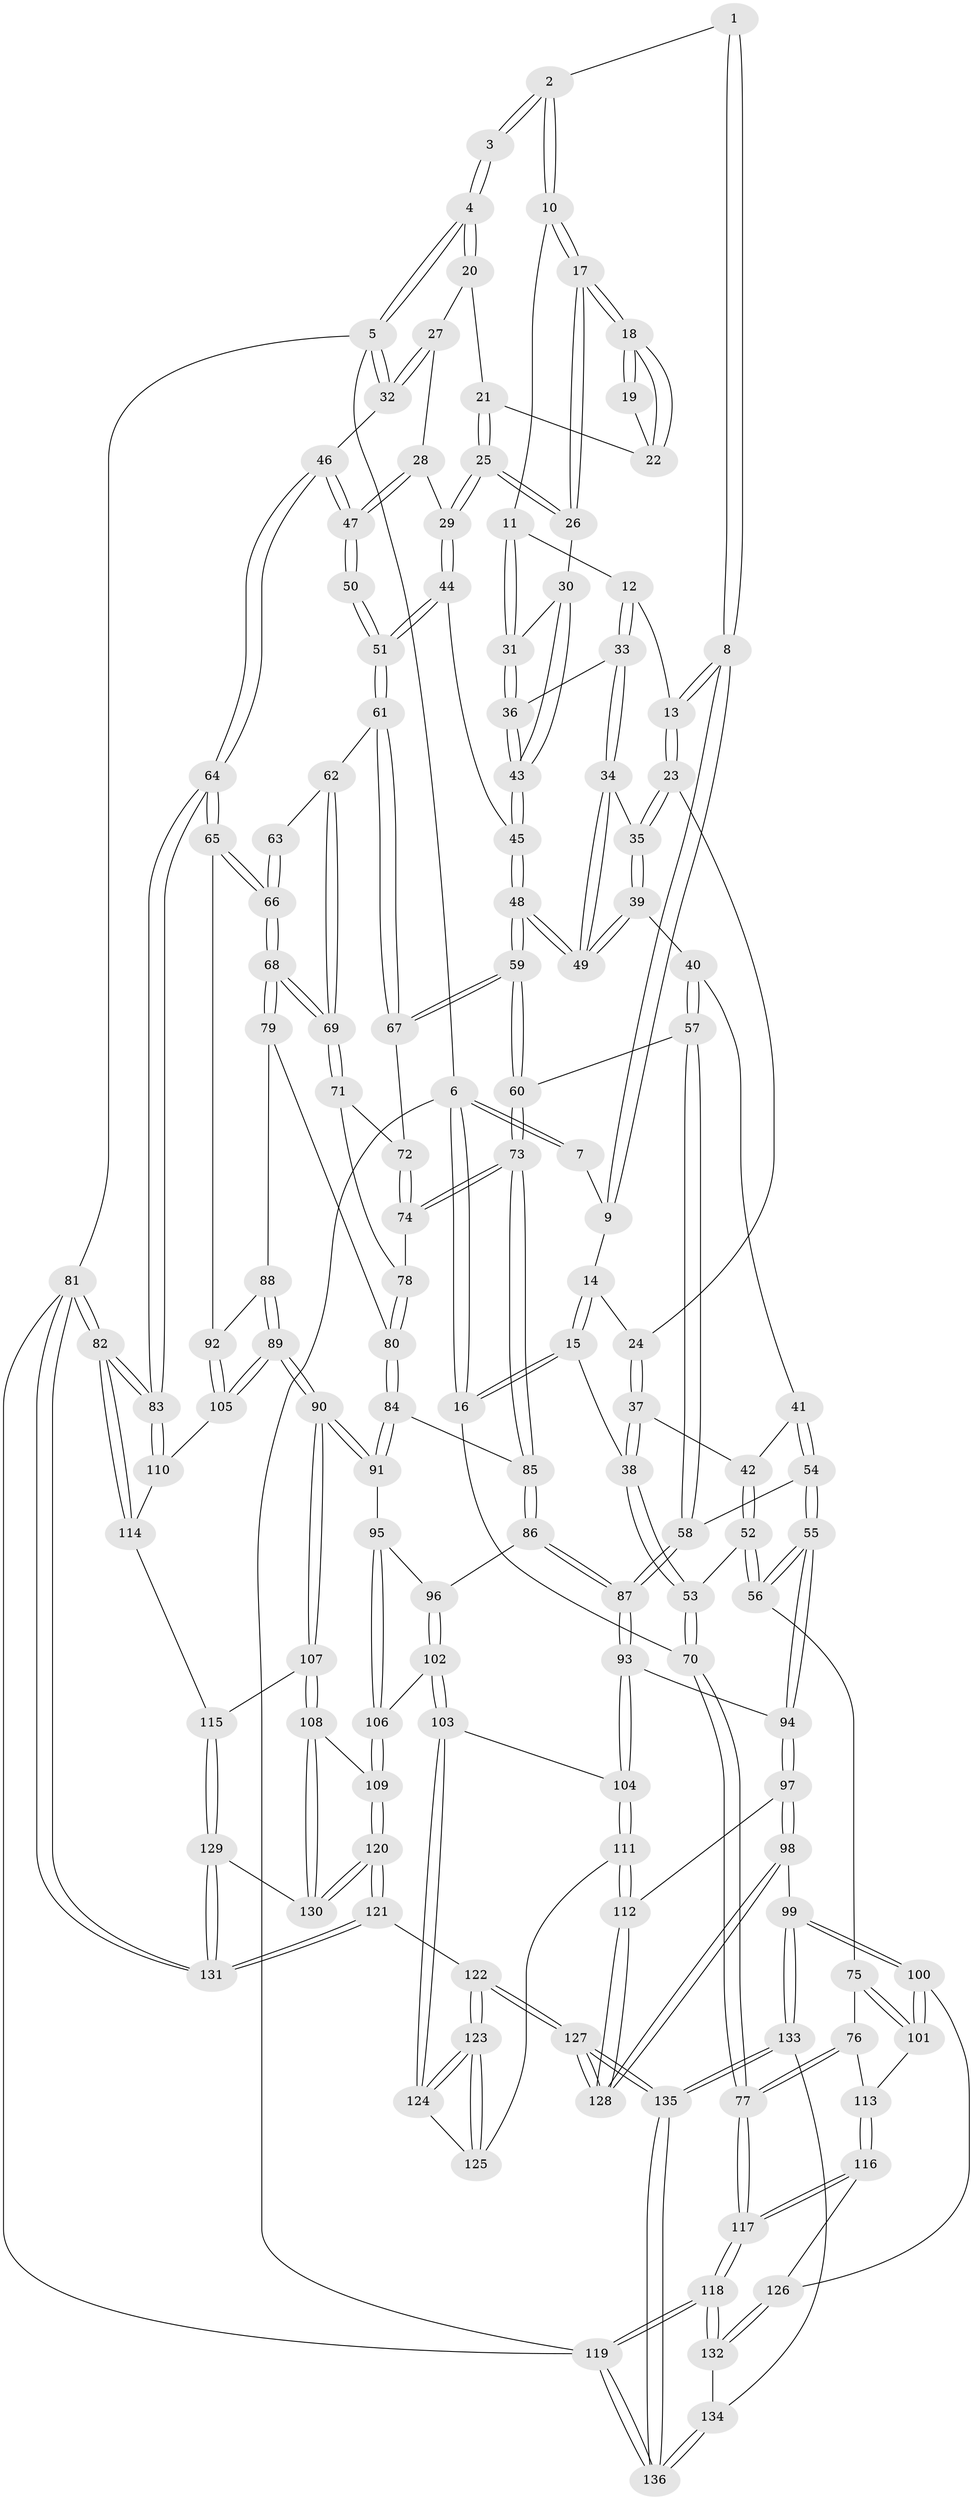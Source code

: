 // Generated by graph-tools (version 1.1) at 2025/17/03/09/25 04:17:07]
// undirected, 136 vertices, 337 edges
graph export_dot {
graph [start="1"]
  node [color=gray90,style=filled];
  1 [pos="+0.4905543065287993+0"];
  2 [pos="+0.7542158761325708+0"];
  3 [pos="+1+0"];
  4 [pos="+1+0"];
  5 [pos="+1+0"];
  6 [pos="+0+0"];
  7 [pos="+0.24771810499069302+0"];
  8 [pos="+0.4902901135552193+0.02645099104093082"];
  9 [pos="+0.2919845174732942+0.0378201932906613"];
  10 [pos="+0.7093031674352412+0.06043736781535177"];
  11 [pos="+0.6605128295362263+0.08942208481938956"];
  12 [pos="+0.5906140313895619+0.08681410991010935"];
  13 [pos="+0.4921936939662305+0.0347528827022159"];
  14 [pos="+0.2761414964627256+0.07142122536309968"];
  15 [pos="+0+0.10277428410259264"];
  16 [pos="+0+0"];
  17 [pos="+0.8076057861447928+0.11421990735298773"];
  18 [pos="+0.8220221782945812+0.09970828125509687"];
  19 [pos="+0.9739891805064023+0"];
  20 [pos="+0.9643501464982647+0.1344300136291847"];
  21 [pos="+0.9471811566278637+0.12829882664086717"];
  22 [pos="+0.9415260304504737+0.10995320184974727"];
  23 [pos="+0.45260205669962533+0.10973522217940936"];
  24 [pos="+0.32905725548898246+0.14921434969319092"];
  25 [pos="+0.8682428503469581+0.2221224011353879"];
  26 [pos="+0.8130644038925239+0.14869534925528208"];
  27 [pos="+0.9789639574764322+0.1416012206895112"];
  28 [pos="+0.9633696016137075+0.2375059710846227"];
  29 [pos="+0.8733504217666899+0.24341302200519077"];
  30 [pos="+0.7626648025340899+0.17832281045016862"];
  31 [pos="+0.6822026642859855+0.1821457604800904"];
  32 [pos="+1+0.17934191419555975"];
  33 [pos="+0.5859319841888485+0.24223148950592763"];
  34 [pos="+0.5829709552049702+0.24805418391735487"];
  35 [pos="+0.4690917917053422+0.18940429725657595"];
  36 [pos="+0.6818372410306948+0.18325497190019419"];
  37 [pos="+0.317444233971099+0.1742442277078611"];
  38 [pos="+0.16787547245108517+0.2748355436233067"];
  39 [pos="+0.41973503796869616+0.2823829433031569"];
  40 [pos="+0.40657114361217883+0.2876025000451717"];
  41 [pos="+0.4037299822495213+0.28775231535211676"];
  42 [pos="+0.401863170031814+0.2875277579442183"];
  43 [pos="+0.7218721708922043+0.2804110007618701"];
  44 [pos="+0.8568026871083435+0.287342463111999"];
  45 [pos="+0.7231853655418379+0.2932980585380656"];
  46 [pos="+1+0.26318666004384533"];
  47 [pos="+1+0.27101667160961884"];
  48 [pos="+0.6129770720099517+0.38737595709004796"];
  49 [pos="+0.6045169383734592+0.37296215024667445"];
  50 [pos="+0.9941476553733195+0.33154136144650853"];
  51 [pos="+0.8597556027496365+0.2966314812379769"];
  52 [pos="+0.2219163448396264+0.3633911750332547"];
  53 [pos="+0.1883840322385386+0.33100333215984806"];
  54 [pos="+0.35212373439385714+0.5293395850363589"];
  55 [pos="+0.31450645601906463+0.5424949897757294"];
  56 [pos="+0.291025905408873+0.5327573189554616"];
  57 [pos="+0.4592984629202972+0.4913636487944128"];
  58 [pos="+0.4160036015057869+0.5131213865176942"];
  59 [pos="+0.6129148528031091+0.4067056207228196"];
  60 [pos="+0.6062264994971435+0.45200177253904217"];
  61 [pos="+0.8631942934753536+0.3481631966126504"];
  62 [pos="+0.927667711271729+0.3792177867768611"];
  63 [pos="+0.9714082001273145+0.36627604652022366"];
  64 [pos="+1+0.563316133996956"];
  65 [pos="+1+0.5579024146018521"];
  66 [pos="+1+0.5461683095890871"];
  67 [pos="+0.8533580878754465+0.3720281618641"];
  68 [pos="+1+0.5442754481798222"];
  69 [pos="+1+0.5128745187275223"];
  70 [pos="+0+0.5607271841812098"];
  71 [pos="+0.8805153053615521+0.4819672506785278"];
  72 [pos="+0.8502645537384392+0.40587441786895206"];
  73 [pos="+0.6372146449629335+0.4916917770150619"];
  74 [pos="+0.6808208155411949+0.4944663483064701"];
  75 [pos="+0.17979721913458416+0.5861230532056426"];
  76 [pos="+0+0.5882819625099134"];
  77 [pos="+0+0.5679624687310874"];
  78 [pos="+0.8140545906977878+0.5364008055271042"];
  79 [pos="+0.8638150101133433+0.6049945727465387"];
  80 [pos="+0.8257804475549705+0.5717029611845102"];
  81 [pos="+1+1"];
  82 [pos="+1+1"];
  83 [pos="+1+0.8800809440203377"];
  84 [pos="+0.7630550914454511+0.6511664516997481"];
  85 [pos="+0.6384266502418477+0.5108185984494398"];
  86 [pos="+0.6152905564210353+0.6187248368129914"];
  87 [pos="+0.527633027148549+0.6744926646149259"];
  88 [pos="+0.8628916553754271+0.6449668593627524"];
  89 [pos="+0.8489434845501278+0.7154117797446806"];
  90 [pos="+0.8291475330947418+0.7242169405506571"];
  91 [pos="+0.7682140421500839+0.6853924737449371"];
  92 [pos="+1+0.63897707329636"];
  93 [pos="+0.5207865165725792+0.6865916315458797"];
  94 [pos="+0.3422109805262616+0.6468970057346953"];
  95 [pos="+0.760067890511987+0.6882175608047689"];
  96 [pos="+0.6300921384223335+0.6494713635993851"];
  97 [pos="+0.34482456696014996+0.7608511078693804"];
  98 [pos="+0.24013810789441478+0.836106041531151"];
  99 [pos="+0.2328081335387524+0.8396401766949513"];
  100 [pos="+0.2065145988938919+0.8333363721056688"];
  101 [pos="+0.17084141950623125+0.7821108351103668"];
  102 [pos="+0.649664369349872+0.7699621132840765"];
  103 [pos="+0.6097253283229482+0.7848274968247609"];
  104 [pos="+0.5187347193530294+0.7317690816106006"];
  105 [pos="+0.9102764337571407+0.7241973056378964"];
  106 [pos="+0.6535529869793213+0.771208854025197"];
  107 [pos="+0.8092097748015815+0.794305189792777"];
  108 [pos="+0.7871411710265455+0.8171495285442832"];
  109 [pos="+0.6866522976253246+0.8025570691241734"];
  110 [pos="+0.9173338308723561+0.7348633973286067"];
  111 [pos="+0.44253243352446103+0.790084746561131"];
  112 [pos="+0.41586650039445977+0.799064041480319"];
  113 [pos="+0.07733842849789917+0.7500057724327964"];
  114 [pos="+0.9385897001554178+0.8213815621559136"];
  115 [pos="+0.8901813844370499+0.8374491854836028"];
  116 [pos="+0.021628735941741122+0.8502624216640658"];
  117 [pos="+0+0.9813527863694275"];
  118 [pos="+0+1"];
  119 [pos="+0+1"];
  120 [pos="+0.6651503100637304+1"];
  121 [pos="+0.6282767617588264+1"];
  122 [pos="+0.5513340326846667+1"];
  123 [pos="+0.5681220299136555+0.9257354365010996"];
  124 [pos="+0.5892221499025222+0.8215628828055236"];
  125 [pos="+0.5003128393947751+0.8166101259350879"];
  126 [pos="+0.1406186108980384+0.874730674679798"];
  127 [pos="+0.540816455032666+1"];
  128 [pos="+0.458429578249018+0.9775490031024653"];
  129 [pos="+0.8766867949312239+0.9063673710396307"];
  130 [pos="+0.7902728110787416+0.8876089448608994"];
  131 [pos="+1+1"];
  132 [pos="+0.13817819657032263+0.8804247027706754"];
  133 [pos="+0.24441806460213159+0.8984347652965123"];
  134 [pos="+0.1238031381443058+1"];
  135 [pos="+0.47015904719874424+1"];
  136 [pos="+0.009606571031897602+1"];
  1 -- 2;
  1 -- 8;
  1 -- 8;
  2 -- 3;
  2 -- 3;
  2 -- 10;
  2 -- 10;
  3 -- 4;
  3 -- 4;
  4 -- 5;
  4 -- 5;
  4 -- 20;
  4 -- 20;
  5 -- 6;
  5 -- 32;
  5 -- 32;
  5 -- 81;
  6 -- 7;
  6 -- 7;
  6 -- 16;
  6 -- 16;
  6 -- 119;
  7 -- 9;
  8 -- 9;
  8 -- 9;
  8 -- 13;
  8 -- 13;
  9 -- 14;
  10 -- 11;
  10 -- 17;
  10 -- 17;
  11 -- 12;
  11 -- 31;
  11 -- 31;
  12 -- 13;
  12 -- 33;
  12 -- 33;
  13 -- 23;
  13 -- 23;
  14 -- 15;
  14 -- 15;
  14 -- 24;
  15 -- 16;
  15 -- 16;
  15 -- 38;
  16 -- 70;
  17 -- 18;
  17 -- 18;
  17 -- 26;
  17 -- 26;
  18 -- 19;
  18 -- 19;
  18 -- 22;
  18 -- 22;
  19 -- 22;
  20 -- 21;
  20 -- 27;
  21 -- 22;
  21 -- 25;
  21 -- 25;
  23 -- 24;
  23 -- 35;
  23 -- 35;
  24 -- 37;
  24 -- 37;
  25 -- 26;
  25 -- 26;
  25 -- 29;
  25 -- 29;
  26 -- 30;
  27 -- 28;
  27 -- 32;
  27 -- 32;
  28 -- 29;
  28 -- 47;
  28 -- 47;
  29 -- 44;
  29 -- 44;
  30 -- 31;
  30 -- 43;
  30 -- 43;
  31 -- 36;
  31 -- 36;
  32 -- 46;
  33 -- 34;
  33 -- 34;
  33 -- 36;
  34 -- 35;
  34 -- 49;
  34 -- 49;
  35 -- 39;
  35 -- 39;
  36 -- 43;
  36 -- 43;
  37 -- 38;
  37 -- 38;
  37 -- 42;
  38 -- 53;
  38 -- 53;
  39 -- 40;
  39 -- 49;
  39 -- 49;
  40 -- 41;
  40 -- 57;
  40 -- 57;
  41 -- 42;
  41 -- 54;
  41 -- 54;
  42 -- 52;
  42 -- 52;
  43 -- 45;
  43 -- 45;
  44 -- 45;
  44 -- 51;
  44 -- 51;
  45 -- 48;
  45 -- 48;
  46 -- 47;
  46 -- 47;
  46 -- 64;
  46 -- 64;
  47 -- 50;
  47 -- 50;
  48 -- 49;
  48 -- 49;
  48 -- 59;
  48 -- 59;
  50 -- 51;
  50 -- 51;
  51 -- 61;
  51 -- 61;
  52 -- 53;
  52 -- 56;
  52 -- 56;
  53 -- 70;
  53 -- 70;
  54 -- 55;
  54 -- 55;
  54 -- 58;
  55 -- 56;
  55 -- 56;
  55 -- 94;
  55 -- 94;
  56 -- 75;
  57 -- 58;
  57 -- 58;
  57 -- 60;
  58 -- 87;
  58 -- 87;
  59 -- 60;
  59 -- 60;
  59 -- 67;
  59 -- 67;
  60 -- 73;
  60 -- 73;
  61 -- 62;
  61 -- 67;
  61 -- 67;
  62 -- 63;
  62 -- 69;
  62 -- 69;
  63 -- 66;
  63 -- 66;
  64 -- 65;
  64 -- 65;
  64 -- 83;
  64 -- 83;
  65 -- 66;
  65 -- 66;
  65 -- 92;
  66 -- 68;
  66 -- 68;
  67 -- 72;
  68 -- 69;
  68 -- 69;
  68 -- 79;
  68 -- 79;
  69 -- 71;
  69 -- 71;
  70 -- 77;
  70 -- 77;
  71 -- 72;
  71 -- 78;
  72 -- 74;
  72 -- 74;
  73 -- 74;
  73 -- 74;
  73 -- 85;
  73 -- 85;
  74 -- 78;
  75 -- 76;
  75 -- 101;
  75 -- 101;
  76 -- 77;
  76 -- 77;
  76 -- 113;
  77 -- 117;
  77 -- 117;
  78 -- 80;
  78 -- 80;
  79 -- 80;
  79 -- 88;
  80 -- 84;
  80 -- 84;
  81 -- 82;
  81 -- 82;
  81 -- 131;
  81 -- 131;
  81 -- 119;
  82 -- 83;
  82 -- 83;
  82 -- 114;
  82 -- 114;
  83 -- 110;
  83 -- 110;
  84 -- 85;
  84 -- 91;
  84 -- 91;
  85 -- 86;
  85 -- 86;
  86 -- 87;
  86 -- 87;
  86 -- 96;
  87 -- 93;
  87 -- 93;
  88 -- 89;
  88 -- 89;
  88 -- 92;
  89 -- 90;
  89 -- 90;
  89 -- 105;
  89 -- 105;
  90 -- 91;
  90 -- 91;
  90 -- 107;
  90 -- 107;
  91 -- 95;
  92 -- 105;
  92 -- 105;
  93 -- 94;
  93 -- 104;
  93 -- 104;
  94 -- 97;
  94 -- 97;
  95 -- 96;
  95 -- 106;
  95 -- 106;
  96 -- 102;
  96 -- 102;
  97 -- 98;
  97 -- 98;
  97 -- 112;
  98 -- 99;
  98 -- 128;
  98 -- 128;
  99 -- 100;
  99 -- 100;
  99 -- 133;
  99 -- 133;
  100 -- 101;
  100 -- 101;
  100 -- 126;
  101 -- 113;
  102 -- 103;
  102 -- 103;
  102 -- 106;
  103 -- 104;
  103 -- 124;
  103 -- 124;
  104 -- 111;
  104 -- 111;
  105 -- 110;
  106 -- 109;
  106 -- 109;
  107 -- 108;
  107 -- 108;
  107 -- 115;
  108 -- 109;
  108 -- 130;
  108 -- 130;
  109 -- 120;
  109 -- 120;
  110 -- 114;
  111 -- 112;
  111 -- 112;
  111 -- 125;
  112 -- 128;
  112 -- 128;
  113 -- 116;
  113 -- 116;
  114 -- 115;
  115 -- 129;
  115 -- 129;
  116 -- 117;
  116 -- 117;
  116 -- 126;
  117 -- 118;
  117 -- 118;
  118 -- 119;
  118 -- 119;
  118 -- 132;
  118 -- 132;
  119 -- 136;
  119 -- 136;
  120 -- 121;
  120 -- 121;
  120 -- 130;
  120 -- 130;
  121 -- 122;
  121 -- 131;
  121 -- 131;
  122 -- 123;
  122 -- 123;
  122 -- 127;
  122 -- 127;
  123 -- 124;
  123 -- 124;
  123 -- 125;
  123 -- 125;
  124 -- 125;
  126 -- 132;
  126 -- 132;
  127 -- 128;
  127 -- 128;
  127 -- 135;
  127 -- 135;
  129 -- 130;
  129 -- 131;
  129 -- 131;
  132 -- 134;
  133 -- 134;
  133 -- 135;
  133 -- 135;
  134 -- 136;
  134 -- 136;
  135 -- 136;
  135 -- 136;
}

